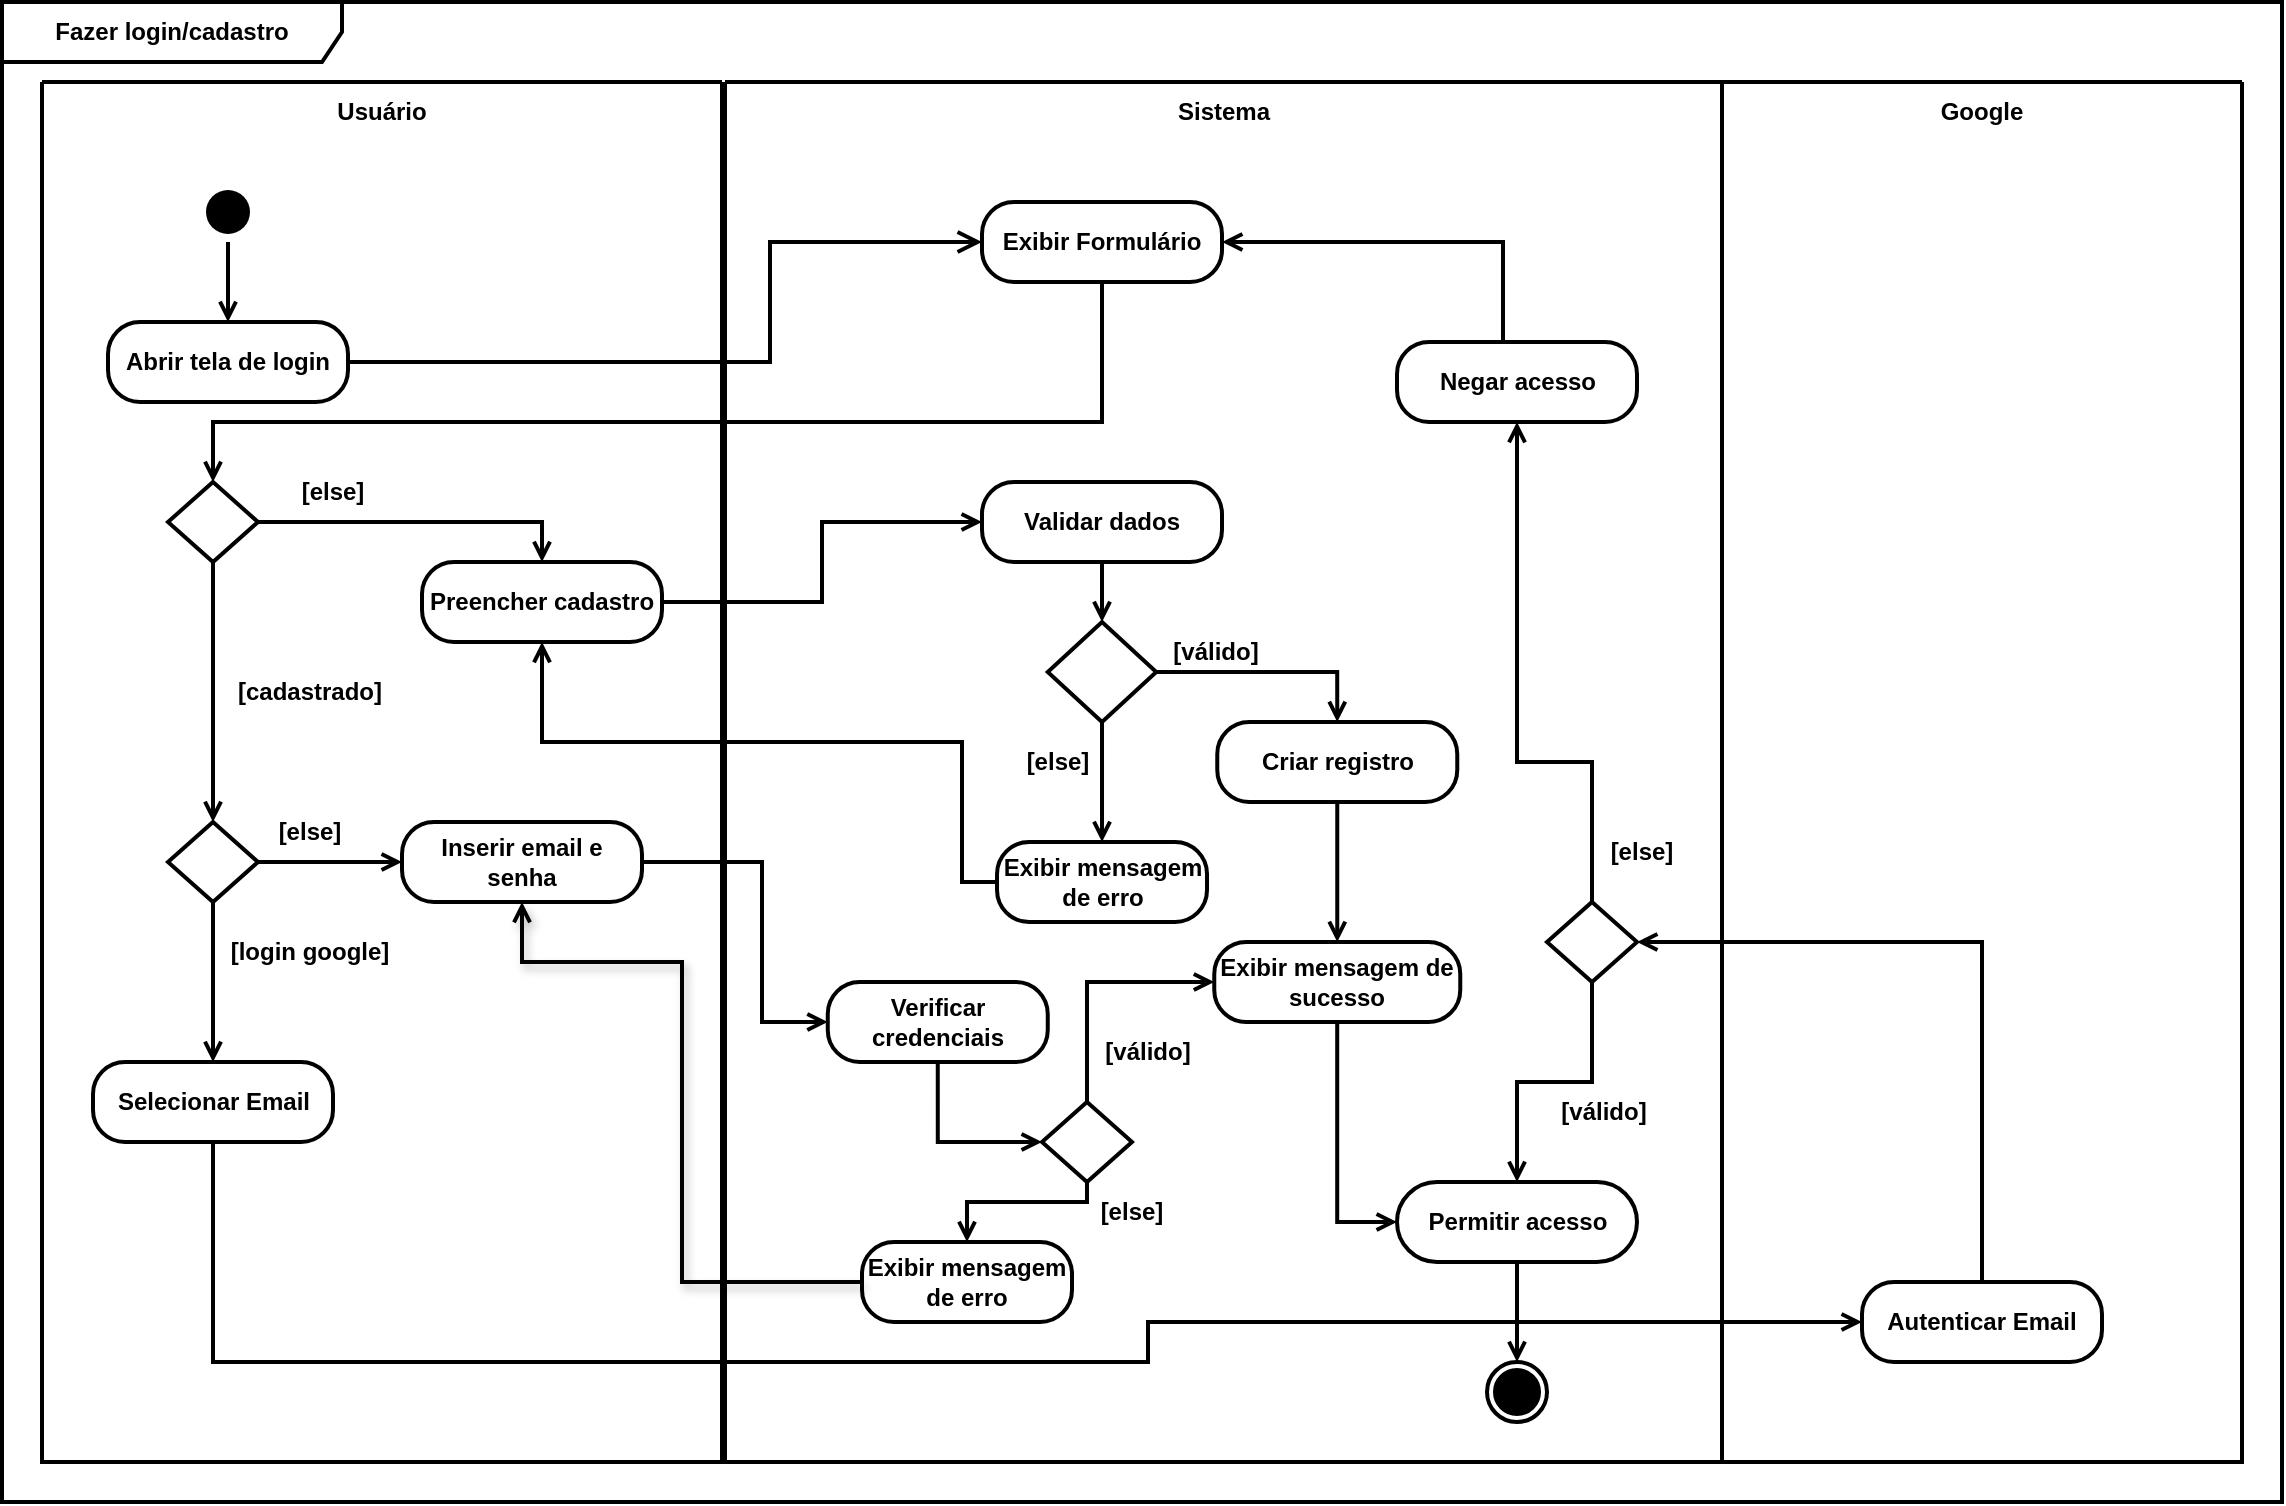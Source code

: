 <mxfile version="27.1.4">
  <diagram name="Página-1" id="It1qzduIuD1k7aNBOJ3f">
    <mxGraphModel grid="1" page="1" gridSize="10" guides="1" tooltips="1" connect="1" arrows="1" fold="1" pageScale="1" pageWidth="827" pageHeight="1169" math="0" shadow="0">
      <root>
        <mxCell id="0" />
        <mxCell id="1" parent="0" />
        <mxCell id="Q_hBiNqEn_xHVOAoxWD8-1" value="Fazer login/cadastro" style="shape=umlFrame;whiteSpace=wrap;html=1;pointerEvents=0;width=170;height=30;fillColor=default;strokeWidth=2;fontStyle=1" vertex="1" parent="1">
          <mxGeometry x="410" y="650" width="1140" height="750" as="geometry" />
        </mxCell>
        <mxCell id="Q_hBiNqEn_xHVOAoxWD8-9" value="" style="swimlane;startSize=0;strokeWidth=2;fontStyle=1" vertex="1" parent="1">
          <mxGeometry x="430" y="690" width="340" height="690" as="geometry" />
        </mxCell>
        <mxCell id="Q_hBiNqEn_xHVOAoxWD8-10" value="Usuário" style="text;html=1;align=center;verticalAlign=middle;whiteSpace=wrap;rounded=0;direction=west;rotation=0;fontStyle=1;strokeWidth=2;" vertex="1" parent="Q_hBiNqEn_xHVOAoxWD8-9">
          <mxGeometry x="140" width="60" height="30" as="geometry" />
        </mxCell>
        <mxCell id="Q_hBiNqEn_xHVOAoxWD8-11" value="Abrir tela de login" style="rounded=1;whiteSpace=wrap;html=1;arcSize=40;strokeWidth=2;fontStyle=1" vertex="1" parent="Q_hBiNqEn_xHVOAoxWD8-9">
          <mxGeometry x="33" y="120" width="120" height="40" as="geometry" />
        </mxCell>
        <mxCell id="Q_hBiNqEn_xHVOAoxWD8-19" style="edgeStyle=orthogonalEdgeStyle;rounded=0;orthogonalLoop=1;jettySize=auto;html=1;entryX=0.5;entryY=0;entryDx=0;entryDy=0;endArrow=open;endFill=0;strokeWidth=2;fontStyle=1" edge="1" parent="Q_hBiNqEn_xHVOAoxWD8-9" source="Q_hBiNqEn_xHVOAoxWD8-20" target="Q_hBiNqEn_xHVOAoxWD8-11">
          <mxGeometry relative="1" as="geometry">
            <mxPoint x="168" y="80" as="sourcePoint" />
          </mxGeometry>
        </mxCell>
        <mxCell id="Q_hBiNqEn_xHVOAoxWD8-20" value="" style="ellipse;html=1;shape=startState;fillColor=light-dark(#000000,#000000);strokeColor=none;strokeWidth=2;fontStyle=1" vertex="1" parent="Q_hBiNqEn_xHVOAoxWD8-9">
          <mxGeometry x="78" y="50" width="30" height="30" as="geometry" />
        </mxCell>
        <mxCell id="Q_hBiNqEn_xHVOAoxWD8-64" style="edgeStyle=orthogonalEdgeStyle;rounded=0;orthogonalLoop=1;jettySize=auto;html=1;exitX=0.5;exitY=1;exitDx=0;exitDy=0;strokeWidth=2;fontStyle=1;endArrow=open;endFill=0;" edge="1" parent="Q_hBiNqEn_xHVOAoxWD8-9" source="Q_hBiNqEn_xHVOAoxWD8-46" target="Q_hBiNqEn_xHVOAoxWD8-63">
          <mxGeometry relative="1" as="geometry" />
        </mxCell>
        <mxCell id="Q_hBiNqEn_xHVOAoxWD8-46" value="" style="rhombus;whiteSpace=wrap;html=1;fontStyle=1;strokeWidth=2;container=0;" vertex="1" parent="Q_hBiNqEn_xHVOAoxWD8-9">
          <mxGeometry x="63" y="200" width="45" height="40" as="geometry" />
        </mxCell>
        <mxCell id="Q_hBiNqEn_xHVOAoxWD8-62" style="edgeStyle=orthogonalEdgeStyle;rounded=0;orthogonalLoop=1;jettySize=auto;html=1;exitX=1;exitY=0.5;exitDx=0;exitDy=0;entryX=0.5;entryY=0;entryDx=0;entryDy=0;strokeWidth=2;fontStyle=1;endArrow=open;endFill=0;" edge="1" parent="Q_hBiNqEn_xHVOAoxWD8-9" source="Q_hBiNqEn_xHVOAoxWD8-46" target="Q_hBiNqEn_xHVOAoxWD8-55">
          <mxGeometry relative="1" as="geometry" />
        </mxCell>
        <mxCell id="Q_hBiNqEn_xHVOAoxWD8-55" value="Preencher cadastro" style="rounded=1;whiteSpace=wrap;html=1;arcSize=40;strokeWidth=2;fontStyle=1" vertex="1" parent="Q_hBiNqEn_xHVOAoxWD8-9">
          <mxGeometry x="190" y="240" width="120" height="40" as="geometry" />
        </mxCell>
        <mxCell id="Q_hBiNqEn_xHVOAoxWD8-57" value="Selecionar Email" style="rounded=1;whiteSpace=wrap;html=1;arcSize=40;strokeWidth=2;fontStyle=1" vertex="1" parent="Q_hBiNqEn_xHVOAoxWD8-9">
          <mxGeometry x="25.5" y="490" width="120" height="40" as="geometry" />
        </mxCell>
        <mxCell id="Q_hBiNqEn_xHVOAoxWD8-67" style="edgeStyle=orthogonalEdgeStyle;rounded=0;orthogonalLoop=1;jettySize=auto;html=1;exitX=0.5;exitY=1;exitDx=0;exitDy=0;entryX=0.5;entryY=0;entryDx=0;entryDy=0;strokeWidth=2;fontStyle=1;endArrow=open;endFill=0;" edge="1" parent="Q_hBiNqEn_xHVOAoxWD8-9" source="Q_hBiNqEn_xHVOAoxWD8-63" target="Q_hBiNqEn_xHVOAoxWD8-57">
          <mxGeometry relative="1" as="geometry">
            <mxPoint x="85.5" y="479" as="targetPoint" />
          </mxGeometry>
        </mxCell>
        <mxCell id="Q_hBiNqEn_xHVOAoxWD8-68" style="edgeStyle=orthogonalEdgeStyle;rounded=0;orthogonalLoop=1;jettySize=auto;html=1;exitX=1;exitY=0.5;exitDx=0;exitDy=0;entryX=0;entryY=0.5;entryDx=0;entryDy=0;strokeWidth=2;fontStyle=1;endArrow=open;endFill=0;" edge="1" parent="Q_hBiNqEn_xHVOAoxWD8-9" source="Q_hBiNqEn_xHVOAoxWD8-63" target="Q_hBiNqEn_xHVOAoxWD8-50">
          <mxGeometry relative="1" as="geometry" />
        </mxCell>
        <mxCell id="Q_hBiNqEn_xHVOAoxWD8-63" value="" style="rhombus;whiteSpace=wrap;html=1;fontStyle=1;strokeWidth=2;container=0;" vertex="1" parent="Q_hBiNqEn_xHVOAoxWD8-9">
          <mxGeometry x="63" y="370" width="45" height="40" as="geometry" />
        </mxCell>
        <mxCell id="Q_hBiNqEn_xHVOAoxWD8-65" value="[else]" style="text;html=1;align=center;verticalAlign=middle;resizable=0;points=[];autosize=1;strokeColor=none;fillColor=none;fontStyle=1;strokeWidth=2;" vertex="1" parent="Q_hBiNqEn_xHVOAoxWD8-9">
          <mxGeometry x="120" y="190" width="50" height="30" as="geometry" />
        </mxCell>
        <mxCell id="Q_hBiNqEn_xHVOAoxWD8-66" value="[cadastrado]" style="text;html=1;align=center;verticalAlign=middle;whiteSpace=wrap;rounded=0;fontStyle=1;strokeWidth=2;" vertex="1" parent="Q_hBiNqEn_xHVOAoxWD8-9">
          <mxGeometry x="104" y="290" width="60" height="30" as="geometry" />
        </mxCell>
        <mxCell id="Q_hBiNqEn_xHVOAoxWD8-50" value="Inserir email e senha" style="rounded=1;whiteSpace=wrap;html=1;arcSize=40;strokeWidth=2;fontStyle=1" vertex="1" parent="Q_hBiNqEn_xHVOAoxWD8-9">
          <mxGeometry x="180" y="370" width="120" height="40" as="geometry" />
        </mxCell>
        <mxCell id="Q_hBiNqEn_xHVOAoxWD8-69" value="[login google]" style="text;html=1;align=center;verticalAlign=middle;whiteSpace=wrap;rounded=0;fontStyle=1;strokeWidth=2;" vertex="1" parent="Q_hBiNqEn_xHVOAoxWD8-9">
          <mxGeometry x="88" y="420" width="92" height="30" as="geometry" />
        </mxCell>
        <mxCell id="Q_hBiNqEn_xHVOAoxWD8-70" value="[else]" style="text;html=1;align=center;verticalAlign=middle;whiteSpace=wrap;rounded=0;fontStyle=1;strokeWidth=2;" vertex="1" parent="Q_hBiNqEn_xHVOAoxWD8-9">
          <mxGeometry x="88" y="360" width="92" height="30" as="geometry" />
        </mxCell>
        <mxCell id="Q_hBiNqEn_xHVOAoxWD8-21" value="" style="swimlane;startSize=0;strokeWidth=2;fontStyle=1" vertex="1" parent="1">
          <mxGeometry x="771.5" y="690" width="498.5" height="690" as="geometry" />
        </mxCell>
        <mxCell id="Q_hBiNqEn_xHVOAoxWD8-41" value="Sistema" style="text;html=1;align=center;verticalAlign=middle;whiteSpace=wrap;rounded=0;rotation=0;fontStyle=1;strokeWidth=2;" vertex="1" parent="Q_hBiNqEn_xHVOAoxWD8-21">
          <mxGeometry x="219.25" width="60" height="30" as="geometry" />
        </mxCell>
        <mxCell id="Q_hBiNqEn_xHVOAoxWD8-52" value="Exibir Formulário" style="rounded=1;whiteSpace=wrap;html=1;arcSize=40;strokeWidth=2;fontStyle=1" vertex="1" parent="Q_hBiNqEn_xHVOAoxWD8-21">
          <mxGeometry x="128.5" y="60" width="120" height="40" as="geometry" />
        </mxCell>
        <mxCell id="Q_hBiNqEn_xHVOAoxWD8-79" style="edgeStyle=orthogonalEdgeStyle;rounded=0;orthogonalLoop=1;jettySize=auto;html=1;exitX=0.5;exitY=1;exitDx=0;exitDy=0;entryX=0.5;entryY=0;entryDx=0;entryDy=0;strokeWidth=2;fontStyle=1;endArrow=open;endFill=0;" edge="1" parent="Q_hBiNqEn_xHVOAoxWD8-21" source="Q_hBiNqEn_xHVOAoxWD8-71" target="Q_hBiNqEn_xHVOAoxWD8-73">
          <mxGeometry relative="1" as="geometry" />
        </mxCell>
        <mxCell id="Q_hBiNqEn_xHVOAoxWD8-71" value="Validar dados" style="rounded=1;whiteSpace=wrap;html=1;arcSize=40;strokeWidth=2;fontStyle=1" vertex="1" parent="Q_hBiNqEn_xHVOAoxWD8-21">
          <mxGeometry x="128.5" y="200" width="120" height="40" as="geometry" />
        </mxCell>
        <mxCell id="Q_hBiNqEn_xHVOAoxWD8-80" style="edgeStyle=orthogonalEdgeStyle;rounded=0;orthogonalLoop=1;jettySize=auto;html=1;exitX=1;exitY=0.5;exitDx=0;exitDy=0;entryX=0.5;entryY=0;entryDx=0;entryDy=0;strokeWidth=2;fontStyle=1;endArrow=open;endFill=0;" edge="1" parent="Q_hBiNqEn_xHVOAoxWD8-21" source="Q_hBiNqEn_xHVOAoxWD8-73" target="Q_hBiNqEn_xHVOAoxWD8-75">
          <mxGeometry relative="1" as="geometry" />
        </mxCell>
        <mxCell id="Q_hBiNqEn_xHVOAoxWD8-81" style="edgeStyle=orthogonalEdgeStyle;rounded=0;orthogonalLoop=1;jettySize=auto;html=1;exitX=0.5;exitY=1;exitDx=0;exitDy=0;entryX=0.5;entryY=0;entryDx=0;entryDy=0;strokeWidth=2;fontStyle=1;endArrow=open;endFill=0;" edge="1" parent="Q_hBiNqEn_xHVOAoxWD8-21" source="Q_hBiNqEn_xHVOAoxWD8-73" target="Q_hBiNqEn_xHVOAoxWD8-74">
          <mxGeometry relative="1" as="geometry" />
        </mxCell>
        <mxCell id="Q_hBiNqEn_xHVOAoxWD8-73" value="" style="rhombus;whiteSpace=wrap;html=1;strokeWidth=2;fontStyle=1" vertex="1" parent="Q_hBiNqEn_xHVOAoxWD8-21">
          <mxGeometry x="161.38" y="270" width="54.25" height="50" as="geometry" />
        </mxCell>
        <mxCell id="Q_hBiNqEn_xHVOAoxWD8-74" value="Exibir mensagem de erro" style="rounded=1;whiteSpace=wrap;html=1;arcSize=40;strokeWidth=2;fontStyle=1" vertex="1" parent="Q_hBiNqEn_xHVOAoxWD8-21">
          <mxGeometry x="136.01" y="380" width="105" height="40" as="geometry" />
        </mxCell>
        <mxCell id="Q_hBiNqEn_xHVOAoxWD8-83" style="edgeStyle=orthogonalEdgeStyle;rounded=0;orthogonalLoop=1;jettySize=auto;html=1;exitX=0.5;exitY=1;exitDx=0;exitDy=0;entryX=0.5;entryY=0;entryDx=0;entryDy=0;strokeWidth=2;fontStyle=1;endArrow=open;endFill=0;" edge="1" parent="Q_hBiNqEn_xHVOAoxWD8-21" source="Q_hBiNqEn_xHVOAoxWD8-75" target="_QOIRfVNd8GYYF-5jFCs-1">
          <mxGeometry relative="1" as="geometry" />
        </mxCell>
        <mxCell id="Q_hBiNqEn_xHVOAoxWD8-75" value="Criar registro" style="rounded=1;whiteSpace=wrap;html=1;arcSize=40;strokeWidth=2;fontStyle=1" vertex="1" parent="Q_hBiNqEn_xHVOAoxWD8-21">
          <mxGeometry x="246.13" y="320" width="120" height="40" as="geometry" />
        </mxCell>
        <mxCell id="Q_hBiNqEn_xHVOAoxWD8-76" value="[else]" style="text;html=1;align=center;verticalAlign=middle;whiteSpace=wrap;rounded=0;fontStyle=1;strokeWidth=2;" vertex="1" parent="Q_hBiNqEn_xHVOAoxWD8-21">
          <mxGeometry x="136.01" y="325" width="60" height="30" as="geometry" />
        </mxCell>
        <mxCell id="Q_hBiNqEn_xHVOAoxWD8-77" value="[válido]" style="text;html=1;align=center;verticalAlign=middle;whiteSpace=wrap;rounded=0;fontStyle=1;strokeWidth=2;" vertex="1" parent="Q_hBiNqEn_xHVOAoxWD8-21">
          <mxGeometry x="215.63" y="270" width="60" height="30" as="geometry" />
        </mxCell>
        <mxCell id="_QOIRfVNd8GYYF-5jFCs-5" style="edgeStyle=orthogonalEdgeStyle;rounded=0;orthogonalLoop=1;jettySize=auto;html=1;entryX=0;entryY=0.5;entryDx=0;entryDy=0;strokeWidth=2;fontStyle=1;endArrow=open;endFill=0;" edge="1" parent="Q_hBiNqEn_xHVOAoxWD8-21" source="_QOIRfVNd8GYYF-5jFCs-1" target="Q_hBiNqEn_xHVOAoxWD8-59">
          <mxGeometry relative="1" as="geometry">
            <Array as="points">
              <mxPoint x="306" y="570" />
            </Array>
          </mxGeometry>
        </mxCell>
        <mxCell id="_QOIRfVNd8GYYF-5jFCs-1" value="Exibir mensagem de sucesso" style="rounded=1;whiteSpace=wrap;html=1;arcSize=40;strokeWidth=2;fontStyle=1" vertex="1" parent="Q_hBiNqEn_xHVOAoxWD8-21">
          <mxGeometry x="244.63" y="430" width="123" height="40" as="geometry" />
        </mxCell>
        <mxCell id="Q_hBiNqEn_xHVOAoxWD8-59" value="Permitir acesso" style="rounded=1;whiteSpace=wrap;html=1;arcSize=50;strokeWidth=2;fontStyle=1" vertex="1" parent="Q_hBiNqEn_xHVOAoxWD8-21">
          <mxGeometry x="336" y="550" width="120" height="40" as="geometry" />
        </mxCell>
        <mxCell id="SYo61iC2OcOXfZJLhJHc-12" value="" style="ellipse;html=1;shape=endState;fillColor=light-dark(#000000,#000000);strokeColor=default;strokeWidth=2;fontStyle=1" vertex="1" parent="Q_hBiNqEn_xHVOAoxWD8-21">
          <mxGeometry x="381" y="640" width="30" height="30" as="geometry" />
        </mxCell>
        <mxCell id="SYo61iC2OcOXfZJLhJHc-13" style="edgeStyle=orthogonalEdgeStyle;rounded=0;orthogonalLoop=1;jettySize=auto;html=1;entryX=0.5;entryY=0;entryDx=0;entryDy=0;strokeWidth=2;fontStyle=1;endArrow=open;endFill=0;" edge="1" parent="Q_hBiNqEn_xHVOAoxWD8-21" source="Q_hBiNqEn_xHVOAoxWD8-59" target="SYo61iC2OcOXfZJLhJHc-12">
          <mxGeometry relative="1" as="geometry" />
        </mxCell>
        <mxCell id="Q_hBiNqEn_xHVOAoxWD8-60" value="Negar acesso" style="rounded=1;whiteSpace=wrap;html=1;arcSize=40;strokeWidth=2;fontStyle=1" vertex="1" parent="Q_hBiNqEn_xHVOAoxWD8-21">
          <mxGeometry x="336" y="130" width="120" height="40" as="geometry" />
        </mxCell>
        <mxCell id="7lL12VwE3lAqNcfQPV7W-7" style="edgeStyle=orthogonalEdgeStyle;rounded=0;orthogonalLoop=1;jettySize=auto;html=1;entryX=1;entryY=0.5;entryDx=0;entryDy=0;strokeWidth=2;fontStyle=1;endArrow=open;endFill=0;" edge="1" parent="Q_hBiNqEn_xHVOAoxWD8-21" source="Q_hBiNqEn_xHVOAoxWD8-60" target="Q_hBiNqEn_xHVOAoxWD8-52">
          <mxGeometry relative="1" as="geometry">
            <Array as="points">
              <mxPoint x="389" y="80" />
            </Array>
          </mxGeometry>
        </mxCell>
        <mxCell id="_QOIRfVNd8GYYF-5jFCs-4" style="edgeStyle=orthogonalEdgeStyle;rounded=0;orthogonalLoop=1;jettySize=auto;html=1;entryX=0.5;entryY=0;entryDx=0;entryDy=0;exitX=0.5;exitY=1;exitDx=0;exitDy=0;strokeWidth=2;fontStyle=1;endArrow=open;endFill=0;" edge="1" parent="Q_hBiNqEn_xHVOAoxWD8-21" source="SYo61iC2OcOXfZJLhJHc-8" target="Q_hBiNqEn_xHVOAoxWD8-59">
          <mxGeometry relative="1" as="geometry">
            <mxPoint x="283.13" y="570" as="sourcePoint" />
          </mxGeometry>
        </mxCell>
        <mxCell id="SYo61iC2OcOXfZJLhJHc-8" value="" style="rhombus;whiteSpace=wrap;html=1;fontStyle=1;strokeWidth=2;container=0;" vertex="1" parent="Q_hBiNqEn_xHVOAoxWD8-21">
          <mxGeometry x="411" y="410" width="45" height="40" as="geometry" />
        </mxCell>
        <mxCell id="SYo61iC2OcOXfZJLhJHc-11" style="edgeStyle=orthogonalEdgeStyle;rounded=0;orthogonalLoop=1;jettySize=auto;html=1;entryX=0.5;entryY=1;entryDx=0;entryDy=0;strokeWidth=2;fontStyle=1;endArrow=open;endFill=0;" edge="1" parent="Q_hBiNqEn_xHVOAoxWD8-21" source="SYo61iC2OcOXfZJLhJHc-8" target="Q_hBiNqEn_xHVOAoxWD8-60">
          <mxGeometry relative="1" as="geometry">
            <Array as="points">
              <mxPoint x="434" y="340" />
              <mxPoint x="396" y="340" />
            </Array>
          </mxGeometry>
        </mxCell>
        <mxCell id="Q_hBiNqEn_xHVOAoxWD8-89" style="edgeStyle=orthogonalEdgeStyle;rounded=0;orthogonalLoop=1;jettySize=auto;html=1;exitX=0.5;exitY=1;exitDx=0;exitDy=0;entryX=0;entryY=0.5;entryDx=0;entryDy=0;strokeWidth=2;fontStyle=1;endArrow=open;endFill=0;" edge="1" parent="Q_hBiNqEn_xHVOAoxWD8-21" source="_QOIRfVNd8GYYF-5jFCs-7" target="Q_hBiNqEn_xHVOAoxWD8-88">
          <mxGeometry relative="1" as="geometry" />
        </mxCell>
        <mxCell id="_QOIRfVNd8GYYF-5jFCs-7" value="Verificar credenciais" style="rounded=1;whiteSpace=wrap;html=1;arcSize=40;strokeWidth=2;fontStyle=1" vertex="1" parent="Q_hBiNqEn_xHVOAoxWD8-21">
          <mxGeometry x="51.38" y="450" width="110" height="40" as="geometry" />
        </mxCell>
        <mxCell id="Q_hBiNqEn_xHVOAoxWD8-90" style="edgeStyle=orthogonalEdgeStyle;rounded=0;orthogonalLoop=1;jettySize=auto;html=1;exitX=0.5;exitY=0;exitDx=0;exitDy=0;entryX=0;entryY=0.5;entryDx=0;entryDy=0;strokeWidth=2;fontStyle=1;endArrow=open;endFill=0;" edge="1" parent="Q_hBiNqEn_xHVOAoxWD8-21" source="Q_hBiNqEn_xHVOAoxWD8-88" target="_QOIRfVNd8GYYF-5jFCs-1">
          <mxGeometry relative="1" as="geometry" />
        </mxCell>
        <mxCell id="Q_hBiNqEn_xHVOAoxWD8-92" style="edgeStyle=orthogonalEdgeStyle;rounded=0;orthogonalLoop=1;jettySize=auto;html=1;exitX=0.5;exitY=1;exitDx=0;exitDy=0;entryX=0.5;entryY=0;entryDx=0;entryDy=0;strokeWidth=2;fontStyle=1;endArrow=open;endFill=0;" edge="1" parent="Q_hBiNqEn_xHVOAoxWD8-21" source="Q_hBiNqEn_xHVOAoxWD8-88" target="Q_hBiNqEn_xHVOAoxWD8-91">
          <mxGeometry relative="1" as="geometry">
            <Array as="points">
              <mxPoint x="181" y="560" />
              <mxPoint x="121" y="560" />
            </Array>
          </mxGeometry>
        </mxCell>
        <mxCell id="Q_hBiNqEn_xHVOAoxWD8-88" value="" style="rhombus;whiteSpace=wrap;html=1;fontStyle=1;strokeWidth=2;container=0;" vertex="1" parent="Q_hBiNqEn_xHVOAoxWD8-21">
          <mxGeometry x="158.5" y="510" width="45" height="40" as="geometry" />
        </mxCell>
        <mxCell id="Q_hBiNqEn_xHVOAoxWD8-91" value="Exibir mensagem de erro" style="rounded=1;whiteSpace=wrap;html=1;arcSize=40;strokeWidth=2;fontStyle=1" vertex="1" parent="Q_hBiNqEn_xHVOAoxWD8-21">
          <mxGeometry x="68.5" y="580" width="105" height="40" as="geometry" />
        </mxCell>
        <mxCell id="Q_hBiNqEn_xHVOAoxWD8-95" value="[válido]" style="text;html=1;align=center;verticalAlign=middle;whiteSpace=wrap;rounded=0;fontStyle=1;strokeWidth=2;" vertex="1" parent="Q_hBiNqEn_xHVOAoxWD8-21">
          <mxGeometry x="181.01" y="470" width="60" height="30" as="geometry" />
        </mxCell>
        <mxCell id="Q_hBiNqEn_xHVOAoxWD8-96" value="[else]" style="text;html=1;align=center;verticalAlign=middle;whiteSpace=wrap;rounded=0;fontStyle=1;strokeWidth=2;" vertex="1" parent="Q_hBiNqEn_xHVOAoxWD8-21">
          <mxGeometry x="173.5" y="550" width="60" height="30" as="geometry" />
        </mxCell>
        <mxCell id="Q_hBiNqEn_xHVOAoxWD8-97" value="[válido]" style="text;html=1;align=center;verticalAlign=middle;whiteSpace=wrap;rounded=0;fontStyle=1;strokeWidth=2;" vertex="1" parent="Q_hBiNqEn_xHVOAoxWD8-21">
          <mxGeometry x="409.5" y="500" width="60" height="30" as="geometry" />
        </mxCell>
        <mxCell id="Q_hBiNqEn_xHVOAoxWD8-98" value="[else]" style="text;html=1;align=center;verticalAlign=middle;whiteSpace=wrap;rounded=0;fontStyle=1;strokeWidth=2;" vertex="1" parent="Q_hBiNqEn_xHVOAoxWD8-21">
          <mxGeometry x="428.5" y="370" width="60" height="30" as="geometry" />
        </mxCell>
        <mxCell id="Q_hBiNqEn_xHVOAoxWD8-51" value="" style="edgeStyle=orthogonalEdgeStyle;html=1;verticalAlign=bottom;endArrow=open;endSize=8;rounded=0;entryX=0;entryY=0.5;entryDx=0;entryDy=0;strokeWidth=2;exitX=1;exitY=0.5;exitDx=0;exitDy=0;fontStyle=1" edge="1" parent="1" source="Q_hBiNqEn_xHVOAoxWD8-11" target="Q_hBiNqEn_xHVOAoxWD8-52">
          <mxGeometry relative="1" as="geometry">
            <mxPoint x="729" y="1140" as="targetPoint" />
            <Array as="points">
              <mxPoint x="794" y="830" />
              <mxPoint x="794" y="770" />
            </Array>
            <mxPoint x="670" y="840" as="sourcePoint" />
          </mxGeometry>
        </mxCell>
        <mxCell id="Q_hBiNqEn_xHVOAoxWD8-54" style="edgeStyle=orthogonalEdgeStyle;rounded=0;orthogonalLoop=1;jettySize=auto;html=1;exitX=0.5;exitY=1;exitDx=0;exitDy=0;entryX=0.5;entryY=0;entryDx=0;entryDy=0;strokeWidth=2;fontStyle=1;endArrow=open;endFill=0;" edge="1" parent="1" source="Q_hBiNqEn_xHVOAoxWD8-52" target="Q_hBiNqEn_xHVOAoxWD8-46">
          <mxGeometry relative="1" as="geometry">
            <Array as="points">
              <mxPoint x="960" y="860" />
              <mxPoint x="516" y="860" />
            </Array>
          </mxGeometry>
        </mxCell>
        <mxCell id="SYo61iC2OcOXfZJLhJHc-3" value="" style="swimlane;startSize=0;strokeWidth=2;rounded=0;fontStyle=1" vertex="1" parent="1">
          <mxGeometry x="1270" y="690" width="260" height="690" as="geometry" />
        </mxCell>
        <mxCell id="SYo61iC2OcOXfZJLhJHc-4" value="Google" style="text;html=1;align=center;verticalAlign=middle;whiteSpace=wrap;rounded=0;rotation=0;fontStyle=1;strokeWidth=2;" vertex="1" parent="SYo61iC2OcOXfZJLhJHc-3">
          <mxGeometry x="100" width="60" height="30" as="geometry" />
        </mxCell>
        <mxCell id="SYo61iC2OcOXfZJLhJHc-2" value="Autenticar Email" style="rounded=1;whiteSpace=wrap;html=1;arcSize=40;strokeWidth=2;fontStyle=1" vertex="1" parent="SYo61iC2OcOXfZJLhJHc-3">
          <mxGeometry x="70" y="600" width="120" height="40" as="geometry" />
        </mxCell>
        <mxCell id="Q_hBiNqEn_xHVOAoxWD8-58" style="edgeStyle=orthogonalEdgeStyle;rounded=0;orthogonalLoop=1;jettySize=auto;html=1;exitX=0.5;exitY=1;exitDx=0;exitDy=0;entryX=0;entryY=0.5;entryDx=0;entryDy=0;strokeWidth=2;fontStyle=1;endArrow=open;endFill=0;" edge="1" parent="1" source="Q_hBiNqEn_xHVOAoxWD8-57" target="SYo61iC2OcOXfZJLhJHc-2">
          <mxGeometry relative="1" as="geometry">
            <Array as="points">
              <mxPoint x="516" y="1330" />
              <mxPoint x="983" y="1330" />
              <mxPoint x="983" y="1310" />
            </Array>
          </mxGeometry>
        </mxCell>
        <mxCell id="7lL12VwE3lAqNcfQPV7W-6" style="edgeStyle=orthogonalEdgeStyle;rounded=0;orthogonalLoop=1;jettySize=auto;html=1;entryX=1;entryY=0.5;entryDx=0;entryDy=0;strokeWidth=2;fontStyle=1;endArrow=open;endFill=0;" edge="1" parent="1" source="SYo61iC2OcOXfZJLhJHc-2" target="SYo61iC2OcOXfZJLhJHc-8">
          <mxGeometry relative="1" as="geometry">
            <Array as="points">
              <mxPoint x="1400" y="1120" />
            </Array>
          </mxGeometry>
        </mxCell>
        <mxCell id="Q_hBiNqEn_xHVOAoxWD8-85" style="edgeStyle=orthogonalEdgeStyle;rounded=0;orthogonalLoop=1;jettySize=auto;html=1;exitX=1;exitY=0.5;exitDx=0;exitDy=0;strokeWidth=2;fontStyle=1;endArrow=open;endFill=0;" edge="1" parent="1" source="Q_hBiNqEn_xHVOAoxWD8-55" target="Q_hBiNqEn_xHVOAoxWD8-71">
          <mxGeometry relative="1" as="geometry" />
        </mxCell>
        <mxCell id="Q_hBiNqEn_xHVOAoxWD8-86" style="edgeStyle=orthogonalEdgeStyle;rounded=0;orthogonalLoop=1;jettySize=auto;html=1;exitX=0;exitY=0.5;exitDx=0;exitDy=0;entryX=0.5;entryY=1;entryDx=0;entryDy=0;strokeWidth=2;fontStyle=1;endArrow=open;endFill=0;" edge="1" parent="1" source="Q_hBiNqEn_xHVOAoxWD8-74" target="Q_hBiNqEn_xHVOAoxWD8-55">
          <mxGeometry relative="1" as="geometry">
            <Array as="points">
              <mxPoint x="890" y="1090" />
              <mxPoint x="890" y="1020" />
              <mxPoint x="680" y="1020" />
            </Array>
          </mxGeometry>
        </mxCell>
        <mxCell id="Q_hBiNqEn_xHVOAoxWD8-87" style="edgeStyle=orthogonalEdgeStyle;rounded=0;orthogonalLoop=1;jettySize=auto;html=1;exitX=1;exitY=0.5;exitDx=0;exitDy=0;entryX=0;entryY=0.5;entryDx=0;entryDy=0;strokeWidth=2;fontStyle=1;endArrow=open;endFill=0;" edge="1" parent="1" source="Q_hBiNqEn_xHVOAoxWD8-50" target="_QOIRfVNd8GYYF-5jFCs-7">
          <mxGeometry relative="1" as="geometry">
            <Array as="points">
              <mxPoint x="790" y="1080" />
              <mxPoint x="790" y="1160" />
            </Array>
          </mxGeometry>
        </mxCell>
        <mxCell id="Q_hBiNqEn_xHVOAoxWD8-93" style="edgeStyle=orthogonalEdgeStyle;rounded=0;orthogonalLoop=1;jettySize=auto;html=1;exitX=0;exitY=0.5;exitDx=0;exitDy=0;entryX=0.5;entryY=1;entryDx=0;entryDy=0;shadow=1;jumpStyle=none;jumpSize=24;strokeWidth=2;fontStyle=1;endArrow=open;endFill=0;" edge="1" parent="1" source="Q_hBiNqEn_xHVOAoxWD8-91" target="Q_hBiNqEn_xHVOAoxWD8-50">
          <mxGeometry relative="1" as="geometry">
            <Array as="points">
              <mxPoint x="750" y="1290" />
              <mxPoint x="750" y="1130" />
              <mxPoint x="670" y="1130" />
            </Array>
          </mxGeometry>
        </mxCell>
      </root>
    </mxGraphModel>
  </diagram>
</mxfile>
